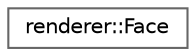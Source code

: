digraph "Graphical Class Hierarchy"
{
 // LATEX_PDF_SIZE
  bgcolor="transparent";
  edge [fontname=Helvetica,fontsize=10,labelfontname=Helvetica,labelfontsize=10];
  node [fontname=Helvetica,fontsize=10,shape=box,height=0.2,width=0.4];
  rankdir="LR";
  Node0 [id="Node000000",label="renderer::Face",height=0.2,width=0.4,color="grey40", fillcolor="white", style="filled",URL="$structrenderer_1_1_face.html",tooltip=" "];
}
